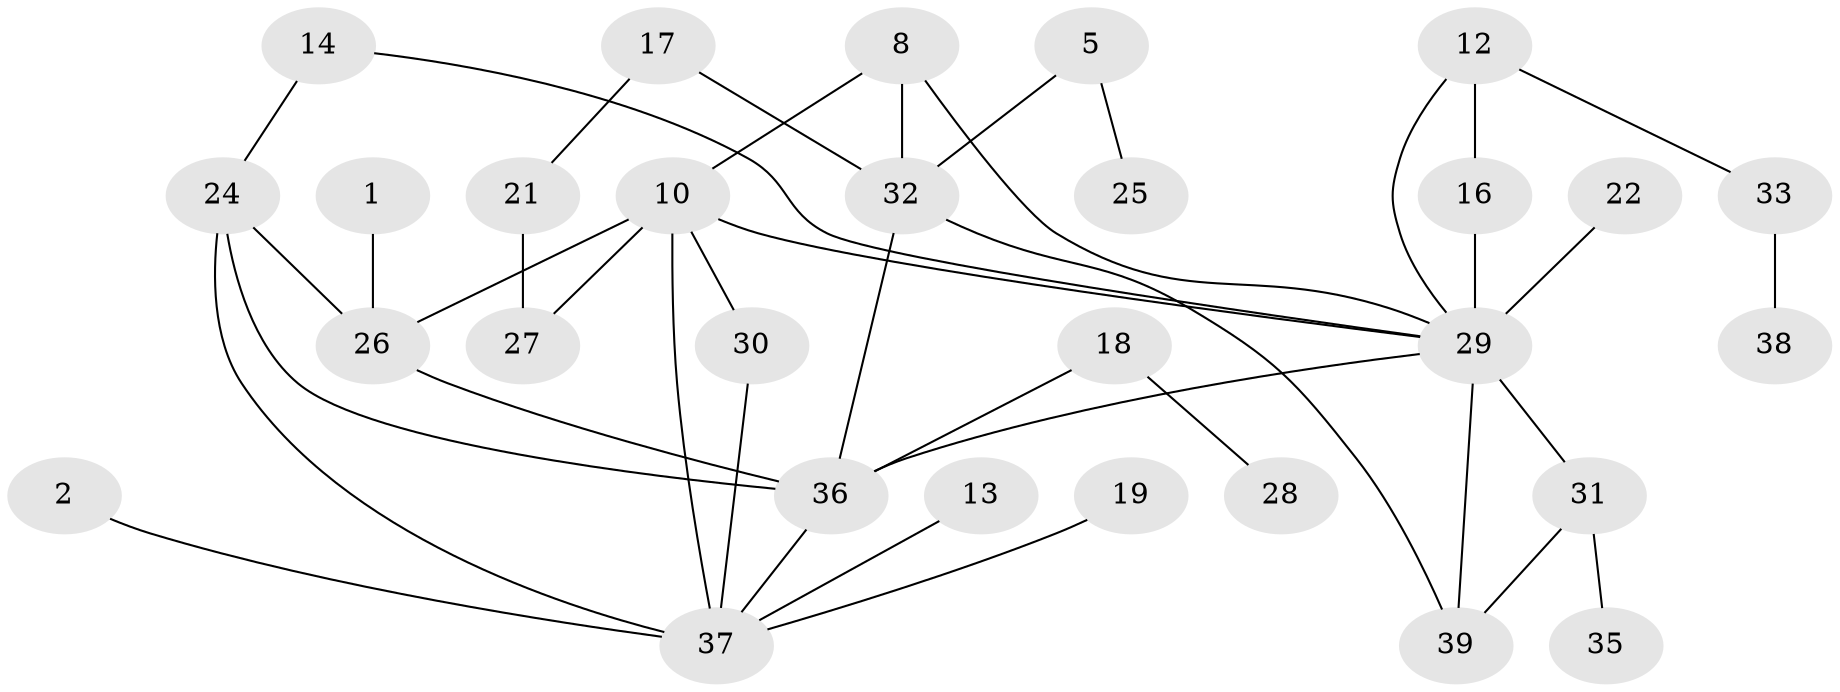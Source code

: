 // original degree distribution, {2: 0.2987012987012987, 4: 0.1038961038961039, 3: 0.22077922077922077, 1: 0.2077922077922078, 0: 0.11688311688311688, 5: 0.03896103896103896, 6: 0.012987012987012988}
// Generated by graph-tools (version 1.1) at 2025/25/03/09/25 03:25:21]
// undirected, 29 vertices, 40 edges
graph export_dot {
graph [start="1"]
  node [color=gray90,style=filled];
  1;
  2;
  5;
  8;
  10;
  12;
  13;
  14;
  16;
  17;
  18;
  19;
  21;
  22;
  24;
  25;
  26;
  27;
  28;
  29;
  30;
  31;
  32;
  33;
  35;
  36;
  37;
  38;
  39;
  1 -- 26 [weight=1.0];
  2 -- 37 [weight=1.0];
  5 -- 25 [weight=1.0];
  5 -- 32 [weight=1.0];
  8 -- 10 [weight=1.0];
  8 -- 29 [weight=1.0];
  8 -- 32 [weight=1.0];
  10 -- 26 [weight=1.0];
  10 -- 27 [weight=1.0];
  10 -- 29 [weight=1.0];
  10 -- 30 [weight=1.0];
  10 -- 37 [weight=2.0];
  12 -- 16 [weight=2.0];
  12 -- 29 [weight=1.0];
  12 -- 33 [weight=1.0];
  13 -- 37 [weight=1.0];
  14 -- 24 [weight=1.0];
  14 -- 29 [weight=1.0];
  16 -- 29 [weight=2.0];
  17 -- 21 [weight=1.0];
  17 -- 32 [weight=1.0];
  18 -- 28 [weight=1.0];
  18 -- 36 [weight=1.0];
  19 -- 37 [weight=2.0];
  21 -- 27 [weight=1.0];
  22 -- 29 [weight=1.0];
  24 -- 26 [weight=1.0];
  24 -- 36 [weight=1.0];
  24 -- 37 [weight=1.0];
  26 -- 36 [weight=1.0];
  29 -- 31 [weight=1.0];
  29 -- 36 [weight=1.0];
  29 -- 39 [weight=1.0];
  30 -- 37 [weight=1.0];
  31 -- 35 [weight=1.0];
  31 -- 39 [weight=1.0];
  32 -- 36 [weight=1.0];
  32 -- 39 [weight=1.0];
  33 -- 38 [weight=1.0];
  36 -- 37 [weight=1.0];
}
